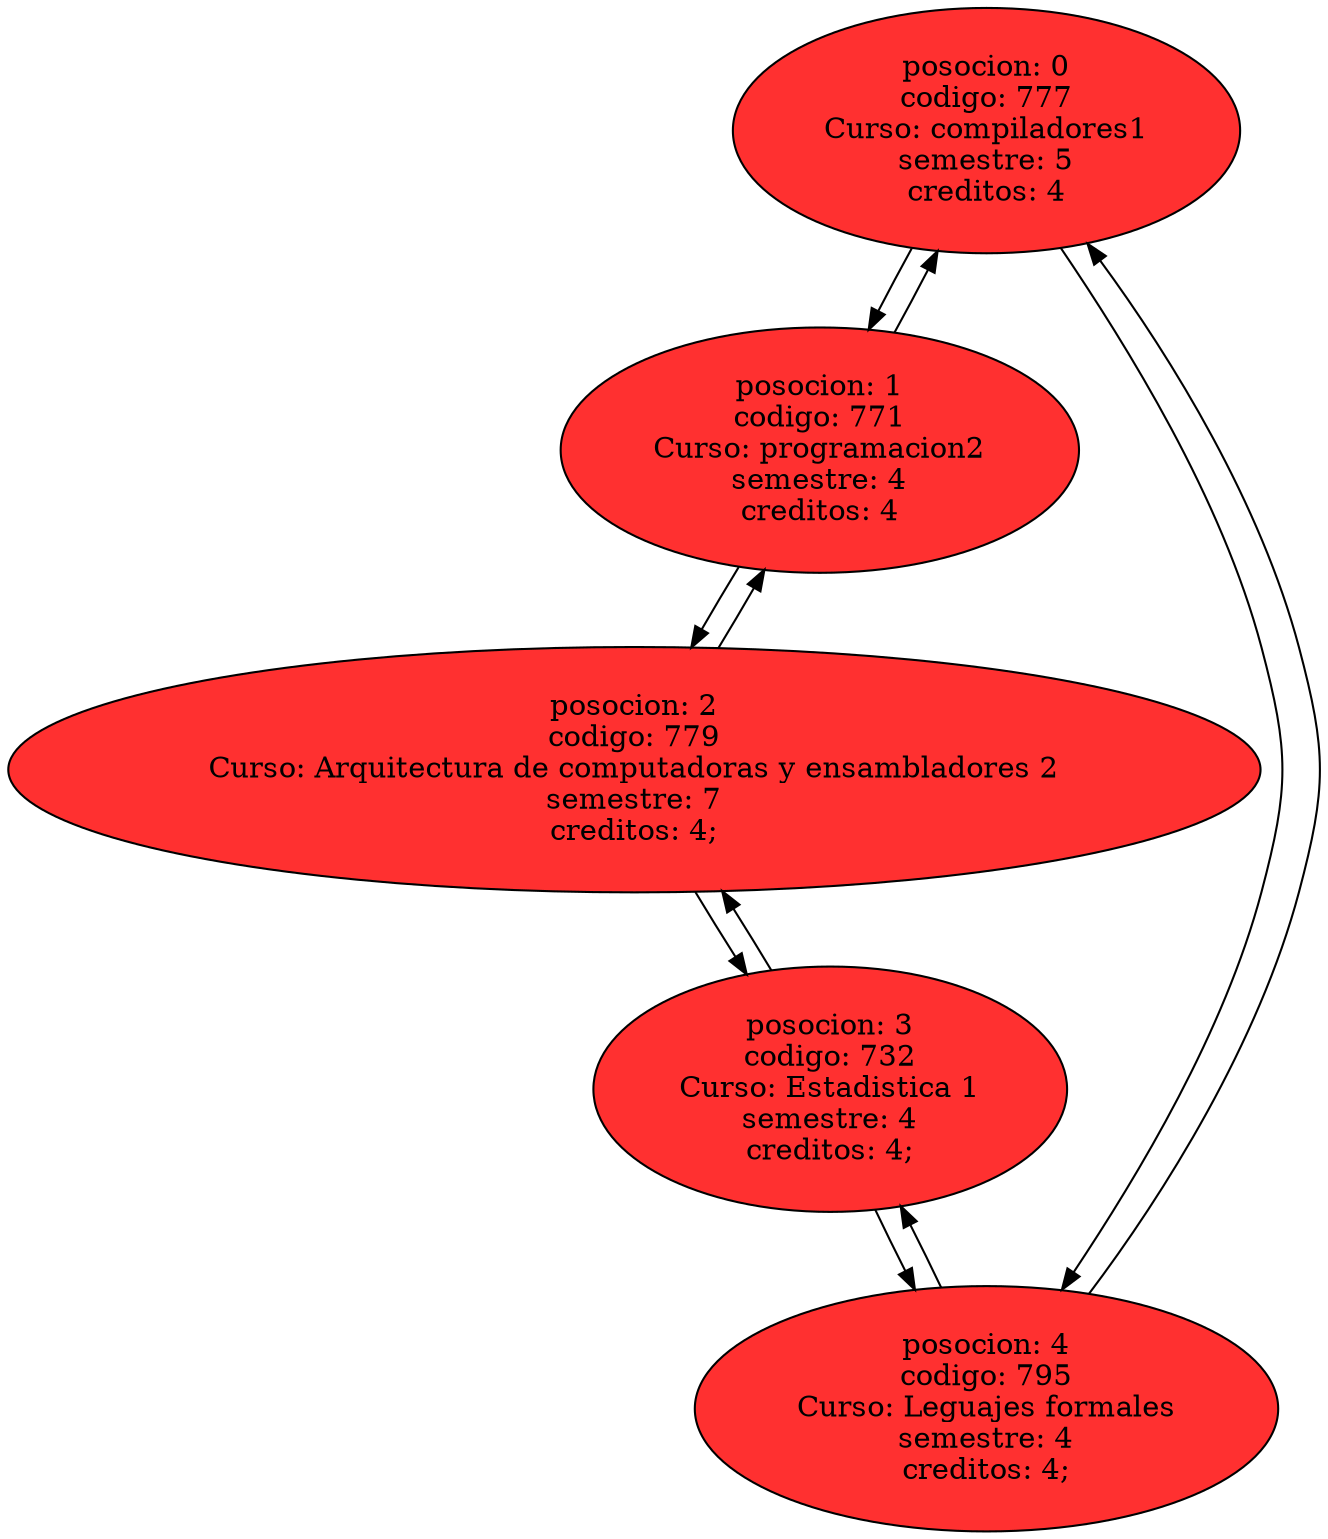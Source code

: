 digraph curso { 
0 [label ="posocion: 0
codigo: 777
Curso: compiladores1
semestre: 5
creditos: 4" width = 1.5 style = filled, fillcolor = firebrick1, group = 54774  ];
1 [label ="posocion: 1
codigo: 771
Curso: programacion2
semestre: 4
creditos: 4" width = 1.5 style = filled, fillcolor = firebrick1, group = 54768  ];
2 [label ="posocion: 2
codigo: 779
Curso: Arquitectura de computadoras y ensambladores 2
semestre: 7
creditos: 4;" width = 1.5 style = filled, fillcolor = firebrick1, group = 54776  ];
3 [label ="posocion: 3
codigo: 732
Curso: Estadistica 1
semestre: 4
creditos: 4;" width = 1.5 style = filled, fillcolor = firebrick1, group = 54645  ];
4 [label ="posocion: 4
codigo: 795
Curso: Leguajes formales
semestre: 4
creditos: 4;" width = 1.5 style = filled, fillcolor = firebrick1, group = 54834  ];
4->3
3->4
3->2
2->3
2->1
1->2
1->0
0->1
0 -> 4;
4->0;

}